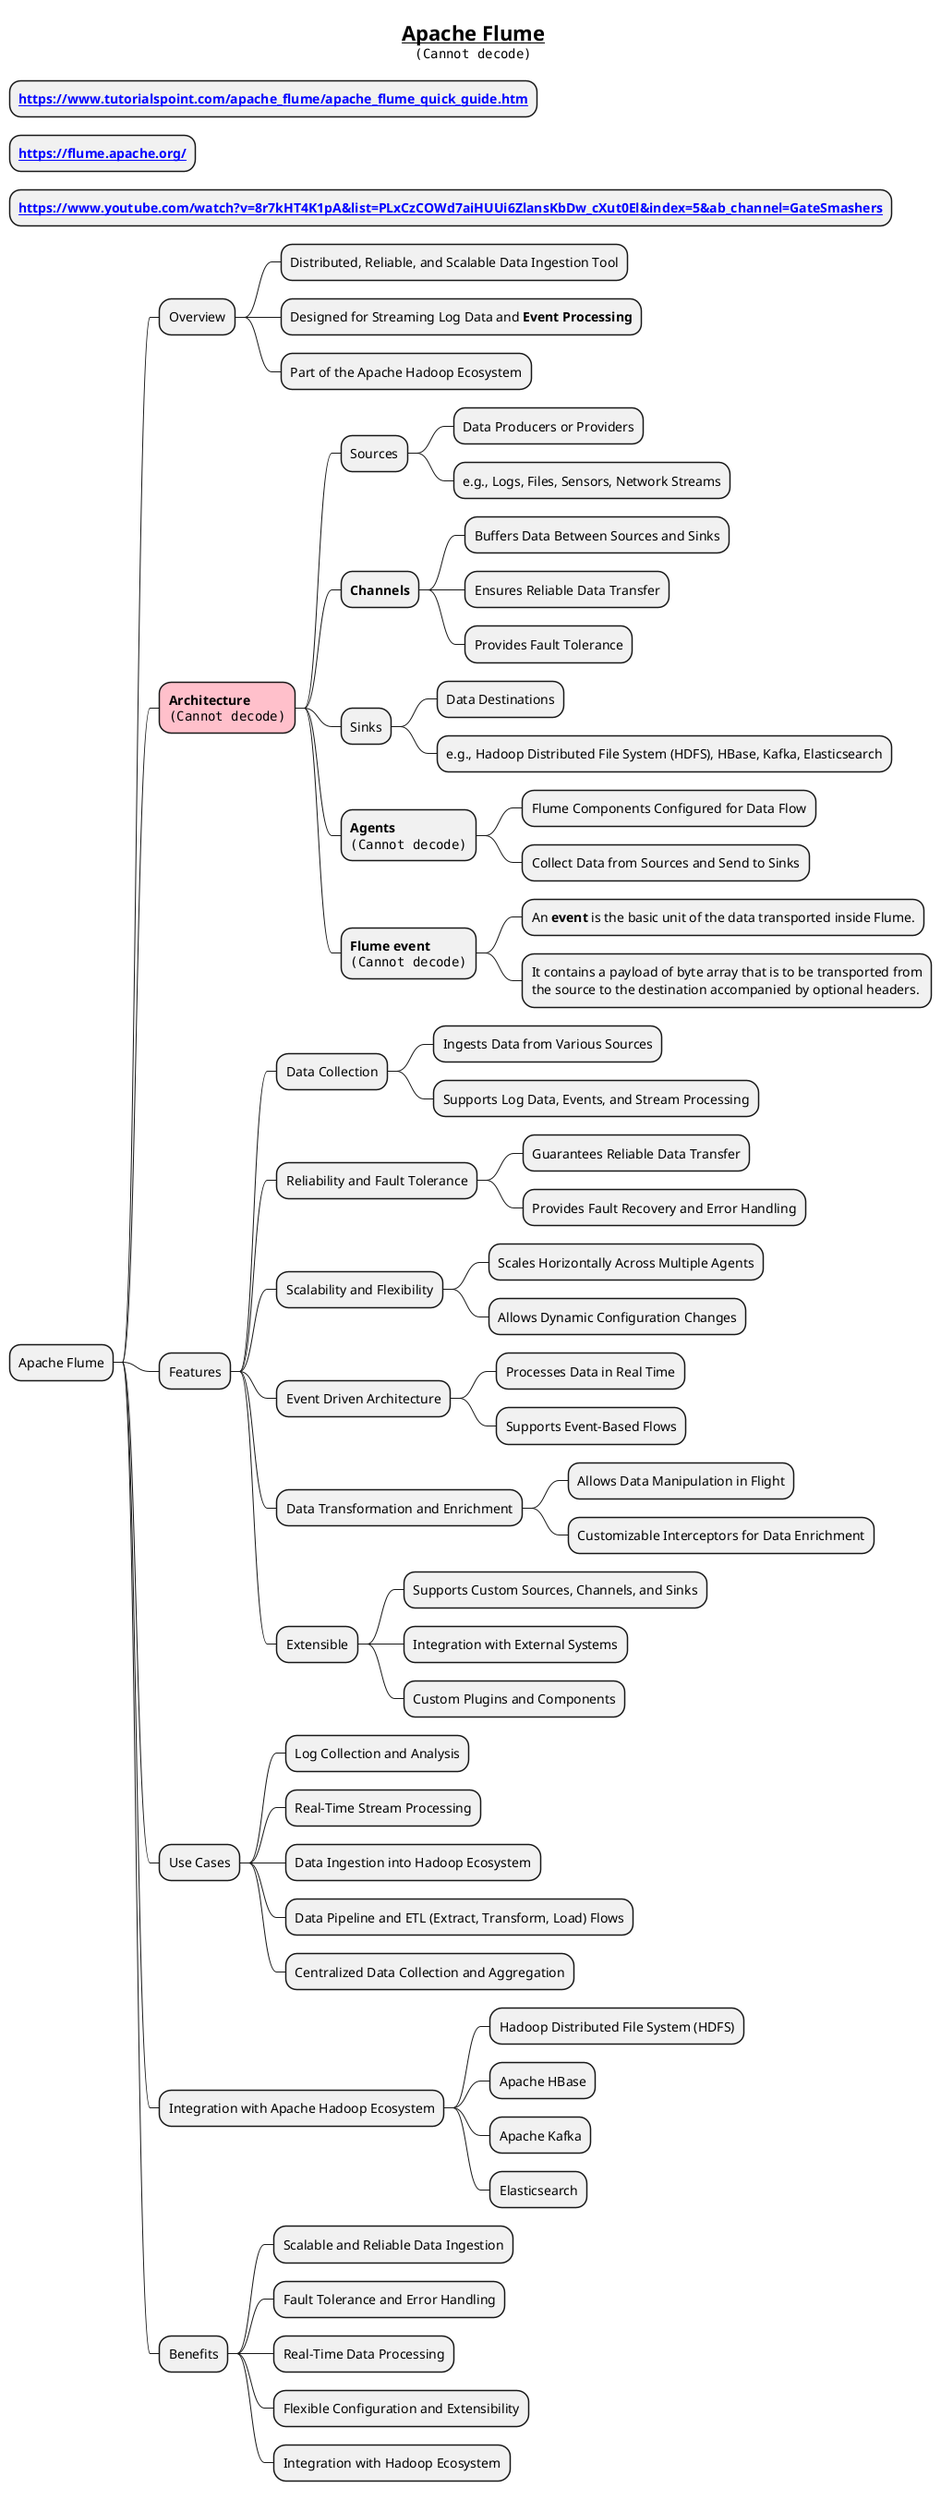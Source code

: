 @startmindmap
title =__Apache Flume__\n<img:images/img_1.png>

* **[[https://www.tutorialspoint.com/apache_flume/apache_flume_quick_guide.htm]]**
* **[[https://flume.apache.org/]]**
* **[[https://www.youtube.com/watch?v=8r7kHT4K1pA&list=PLxCzCOWd7aiHUUi6ZlansKbDw_cXut0El&index=5&ab_channel=GateSmashers]]**
* Apache Flume
** Overview
*** Distributed, Reliable, and Scalable Data Ingestion Tool
*** Designed for Streaming Log Data and **Event Processing**
*** Part of the Apache Hadoop Ecosystem

**[#pink] **Architecture** \n<img:images/img_2.png>
*** Sources
**** Data Producers or Providers
**** e.g., Logs, Files, Sensors, Network Streams
*** **Channels**
**** Buffers Data Between Sources and Sinks
**** Ensures Reliable Data Transfer
**** Provides Fault Tolerance
*** Sinks
**** Data Destinations
**** e.g., Hadoop Distributed File System (HDFS), HBase, Kafka, Elasticsearch
*** **Agents** \n<img:images/img_3.png>
**** Flume Components Configured for Data Flow
**** Collect Data from Sources and Send to Sinks

*** **Flume event** \n<img:images/img_4.png>
**** An **event** is the basic unit of the data transported inside Flume.
****:It contains a payload of byte array that is to be transported from
the source to the destination accompanied by optional headers.;

** Features
*** Data Collection
**** Ingests Data from Various Sources
**** Supports Log Data, Events, and Stream Processing
*** Reliability and Fault Tolerance
**** Guarantees Reliable Data Transfer
**** Provides Fault Recovery and Error Handling
*** Scalability and Flexibility
**** Scales Horizontally Across Multiple Agents
**** Allows Dynamic Configuration Changes
*** Event Driven Architecture
**** Processes Data in Real Time
**** Supports Event-Based Flows
*** Data Transformation and Enrichment
**** Allows Data Manipulation in Flight
**** Customizable Interceptors for Data Enrichment
*** Extensible
**** Supports Custom Sources, Channels, and Sinks
**** Integration with External Systems
**** Custom Plugins and Components

** Use Cases
*** Log Collection and Analysis
*** Real-Time Stream Processing
*** Data Ingestion into Hadoop Ecosystem
*** Data Pipeline and ETL (Extract, Transform, Load) Flows
*** Centralized Data Collection and Aggregation

** Integration with Apache Hadoop Ecosystem
*** Hadoop Distributed File System (HDFS)
*** Apache HBase
*** Apache Kafka
*** Elasticsearch

** Benefits
*** Scalable and Reliable Data Ingestion
*** Fault Tolerance and Error Handling
*** Real-Time Data Processing
*** Flexible Configuration and Extensibility
*** Integration with Hadoop Ecosystem

@endmindmap
